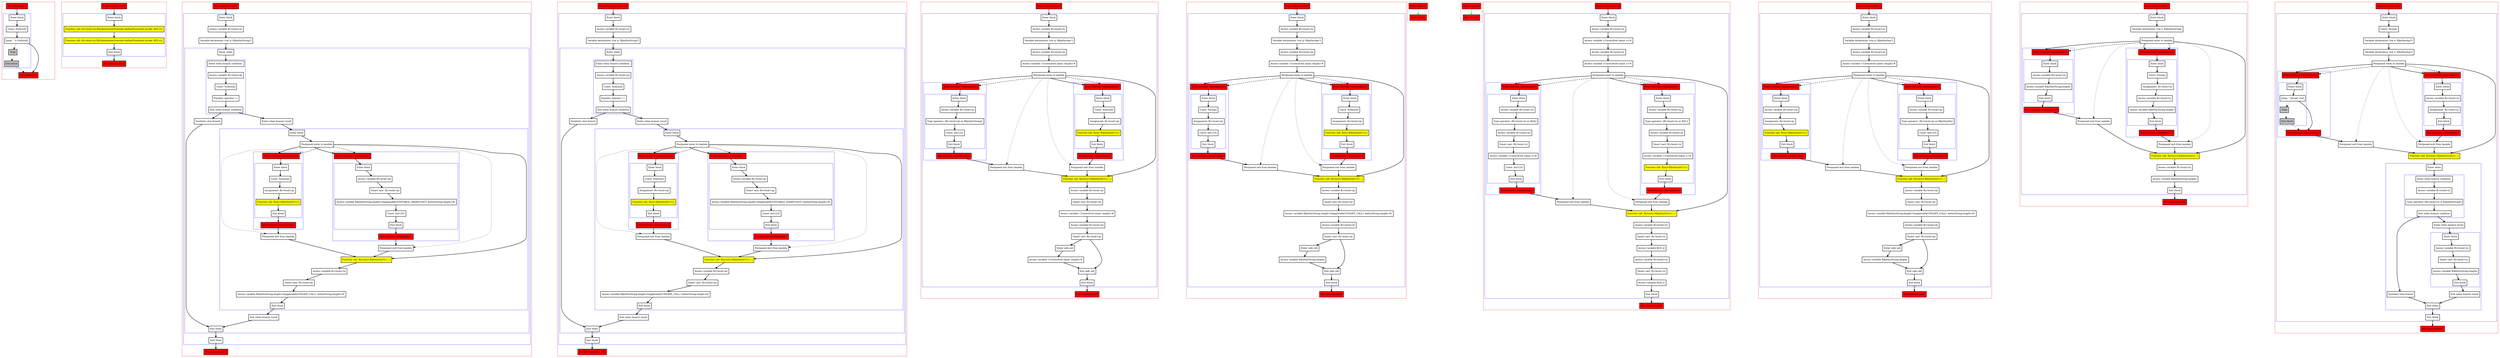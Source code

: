 digraph flowFromTwoInplaceLambdas_kt {
    graph [nodesep=3]
    node [shape=box penwidth=2]
    edge [penwidth=2]

    subgraph cluster_0 {
        color=red
        0 [label="Enter function n" style="filled" fillcolor=red];
        subgraph cluster_1 {
            color=blue
            1 [label="Enter block"];
            2 [label="Const: Null(null)"];
            3 [label="Jump: ^n Null(null)"];
            4 [label="Stub" style="filled" fillcolor=gray];
            5 [label="Exit block" style="filled" fillcolor=gray];
        }
        6 [label="Exit function n" style="filled" fillcolor=red];
    }
    0 -> {1};
    1 -> {2};
    2 -> {3};
    3 -> {6};
    3 -> {4} [style=dotted];
    4 -> {5} [style=dotted];
    5 -> {6} [style=dotted];

    subgraph cluster_2 {
        color=red
        7 [label="Enter function run2" style="filled" fillcolor=red];
        subgraph cluster_3 {
            color=blue
            8 [label="Enter block"];
            9 [label="Function call: R|<local>/x|.R|SubstitutionOverride<kotlin/Function0.invoke: R|T|>|()" style="filled" fillcolor=yellow];
            10 [label="Function call: R|<local>/y|.R|SubstitutionOverride<kotlin/Function0.invoke: R|T|>|()" style="filled" fillcolor=yellow];
            11 [label="Exit block"];
        }
        12 [label="Exit function run2" style="filled" fillcolor=red];
    }
    7 -> {8};
    8 -> {9};
    9 -> {10};
    10 -> {11};
    11 -> {12};

    subgraph cluster_4 {
        color=red
        13 [label="Enter function test1" style="filled" fillcolor=red];
        subgraph cluster_5 {
            color=blue
            14 [label="Enter block"];
            15 [label="Access variable R|<local>/x|"];
            16 [label="Variable declaration: lvar p: R|kotlin/String?|"];
            subgraph cluster_6 {
                color=blue
                17 [label="Enter when"];
                subgraph cluster_7 {
                    color=blue
                    18 [label="Enter when branch condition "];
                    19 [label="Access variable R|<local>/p|"];
                    20 [label="Const: Null(null)"];
                    21 [label="Equality operator !="];
                    22 [label="Exit when branch condition"];
                }
                23 [label="Synthetic else branch"];
                24 [label="Enter when branch result"];
                subgraph cluster_8 {
                    color=blue
                    25 [label="Enter block"];
                    26 [label="Postponed enter to lambda"];
                    subgraph cluster_9 {
                        color=blue
                        27 [label="Enter function <anonymous>" style="filled" fillcolor=red];
                        subgraph cluster_10 {
                            color=blue
                            28 [label="Enter block"];
                            29 [label="Access variable R|<local>/p|"];
                            30 [label="Smart cast: R|<local>/p|"];
                            31 [label="Access variable R|kotlin/String.length<Inapplicable(UNSTABLE_SMARTCAST): kotlin/String.length>#|"];
                            32 [label="Const: Int(123)"];
                            33 [label="Exit block"];
                        }
                        34 [label="Exit function <anonymous>" style="filled" fillcolor=red];
                    }
                    subgraph cluster_11 {
                        color=blue
                        35 [label="Enter function <anonymous>" style="filled" fillcolor=red];
                        subgraph cluster_12 {
                            color=blue
                            36 [label="Enter block"];
                            37 [label="Const: Null(null)"];
                            38 [label="Assignment: R|<local>/p|"];
                            39 [label="Function call: R|/n|<R|kotlin/Int?|>()" style="filled" fillcolor=yellow];
                            40 [label="Exit block"];
                        }
                        41 [label="Exit function <anonymous>" style="filled" fillcolor=red];
                    }
                    42 [label="Postponed exit from lambda"];
                    43 [label="Postponed exit from lambda"];
                    44 [label="Function call: R|/run2|<R|kotlin/Int?|>(...)" style="filled" fillcolor=yellow];
                    45 [label="Access variable R|<local>/p|"];
                    46 [label="Smart cast: R|<local>/p|"];
                    47 [label="Access variable R|kotlin/String.length<Inapplicable(UNSAFE_CALL): kotlin/String.length>#|"];
                    48 [label="Exit block"];
                }
                49 [label="Exit when branch result"];
                50 [label="Exit when"];
            }
            51 [label="Exit block"];
        }
        52 [label="Exit function test1" style="filled" fillcolor=red];
    }
    13 -> {14};
    14 -> {15};
    15 -> {16};
    16 -> {17};
    17 -> {18};
    18 -> {19};
    19 -> {20};
    20 -> {21};
    21 -> {22};
    22 -> {23 24};
    23 -> {50};
    24 -> {25};
    25 -> {26};
    26 -> {27 35 44};
    26 -> {42 43} [style=dotted];
    26 -> {27 35} [style=dashed];
    27 -> {28};
    28 -> {29};
    29 -> {30};
    30 -> {31};
    31 -> {32};
    32 -> {33};
    33 -> {34};
    34 -> {42};
    35 -> {36};
    36 -> {37};
    37 -> {38};
    38 -> {39};
    39 -> {40};
    40 -> {41};
    41 -> {43};
    42 -> {44};
    43 -> {44};
    44 -> {45};
    45 -> {46};
    46 -> {47};
    47 -> {48};
    48 -> {49};
    49 -> {50};
    50 -> {51};
    51 -> {52};

    subgraph cluster_13 {
        color=red
        53 [label="Enter function test1_tail" style="filled" fillcolor=red];
        subgraph cluster_14 {
            color=blue
            54 [label="Enter block"];
            55 [label="Access variable R|<local>/x|"];
            56 [label="Variable declaration: lvar p: R|kotlin/String?|"];
            subgraph cluster_15 {
                color=blue
                57 [label="Enter when"];
                subgraph cluster_16 {
                    color=blue
                    58 [label="Enter when branch condition "];
                    59 [label="Access variable R|<local>/p|"];
                    60 [label="Const: Null(null)"];
                    61 [label="Equality operator !="];
                    62 [label="Exit when branch condition"];
                }
                63 [label="Synthetic else branch"];
                64 [label="Enter when branch result"];
                subgraph cluster_17 {
                    color=blue
                    65 [label="Enter block"];
                    66 [label="Postponed enter to lambda"];
                    subgraph cluster_18 {
                        color=blue
                        67 [label="Enter function <anonymous>" style="filled" fillcolor=red];
                        subgraph cluster_19 {
                            color=blue
                            68 [label="Enter block"];
                            69 [label="Access variable R|<local>/p|"];
                            70 [label="Smart cast: R|<local>/p|"];
                            71 [label="Access variable R|kotlin/String.length<Inapplicable(UNSTABLE_SMARTCAST): kotlin/String.length>#|"];
                            72 [label="Const: Int(123)"];
                            73 [label="Exit block"];
                        }
                        74 [label="Exit function <anonymous>" style="filled" fillcolor=red];
                    }
                    subgraph cluster_20 {
                        color=blue
                        75 [label="Enter function <anonymous>" style="filled" fillcolor=red];
                        subgraph cluster_21 {
                            color=blue
                            76 [label="Enter block"];
                            77 [label="Const: Null(null)"];
                            78 [label="Assignment: R|<local>/p|"];
                            79 [label="Function call: R|/n|<R|kotlin/Int?|>()" style="filled" fillcolor=yellow];
                            80 [label="Exit block"];
                        }
                        81 [label="Exit function <anonymous>" style="filled" fillcolor=red];
                    }
                    82 [label="Postponed exit from lambda"];
                    83 [label="Postponed exit from lambda"];
                    84 [label="Function call: R|/run2|<R|kotlin/Int?|>(...)" style="filled" fillcolor=yellow];
                    85 [label="Access variable R|<local>/p|"];
                    86 [label="Smart cast: R|<local>/p|"];
                    87 [label="Access variable R|kotlin/String.length<Inapplicable(UNSAFE_CALL): kotlin/String.length>#|"];
                    88 [label="Exit block"];
                }
                89 [label="Exit when branch result"];
                90 [label="Exit when"];
            }
            91 [label="Exit block"];
        }
        92 [label="Exit function test1_tail" style="filled" fillcolor=red];
    }
    53 -> {54};
    54 -> {55};
    55 -> {56};
    56 -> {57};
    57 -> {58};
    58 -> {59};
    59 -> {60};
    60 -> {61};
    61 -> {62};
    62 -> {63 64};
    63 -> {90};
    64 -> {65};
    65 -> {66};
    66 -> {67 75 84};
    66 -> {82 83} [style=dotted];
    66 -> {67 75} [style=dashed];
    67 -> {68};
    68 -> {69};
    69 -> {70};
    70 -> {71};
    71 -> {72};
    72 -> {73};
    73 -> {74};
    74 -> {82};
    75 -> {76};
    76 -> {77};
    77 -> {78};
    78 -> {79};
    79 -> {80};
    80 -> {81};
    81 -> {83};
    82 -> {84};
    83 -> {84};
    84 -> {85};
    85 -> {86};
    86 -> {87};
    87 -> {88};
    88 -> {89};
    89 -> {90};
    90 -> {91};
    91 -> {92};

    subgraph cluster_22 {
        color=red
        93 [label="Enter function test2" style="filled" fillcolor=red];
        subgraph cluster_23 {
            color=blue
            94 [label="Enter block"];
            95 [label="Access variable R|<local>/x|"];
            96 [label="Variable declaration: lvar p: R|kotlin/Any?|"];
            97 [label="Access variable R|<local>/p|"];
            98 [label="Access variable <Unresolved name: length>#"];
            99 [label="Postponed enter to lambda"];
            subgraph cluster_24 {
                color=blue
                100 [label="Enter function <anonymous>" style="filled" fillcolor=red];
                subgraph cluster_25 {
                    color=blue
                    101 [label="Enter block"];
                    102 [label="Access variable R|<local>/p|"];
                    103 [label="Type operator: (R|<local>/p| as R|kotlin/String|)"];
                    104 [label="Const: Int(123)"];
                    105 [label="Exit block"];
                }
                106 [label="Exit function <anonymous>" style="filled" fillcolor=red];
            }
            subgraph cluster_26 {
                color=blue
                107 [label="Enter function <anonymous>" style="filled" fillcolor=red];
                subgraph cluster_27 {
                    color=blue
                    108 [label="Enter block"];
                    109 [label="Const: Null(null)"];
                    110 [label="Assignment: R|<local>/p|"];
                    111 [label="Function call: R|/n|<R|kotlin/Int?|>()" style="filled" fillcolor=yellow];
                    112 [label="Exit block"];
                }
                113 [label="Exit function <anonymous>" style="filled" fillcolor=red];
            }
            114 [label="Postponed exit from lambda"];
            115 [label="Postponed exit from lambda"];
            116 [label="Function call: R|/run2|<R|kotlin/Int?|>(...)" style="filled" fillcolor=yellow];
            117 [label="Access variable R|<local>/p|"];
            118 [label="Smart cast: R|<local>/p|"];
            119 [label="Access variable <Unresolved name: length>#"];
            120 [label="Access variable R|<local>/p|"];
            121 [label="Smart cast: R|<local>/p|"];
            122 [label="Enter safe call"];
            123 [label="Access variable <Unresolved name: length>#"];
            124 [label="Exit safe call"];
            125 [label="Exit block"];
        }
        126 [label="Exit function test2" style="filled" fillcolor=red];
    }
    93 -> {94};
    94 -> {95};
    95 -> {96};
    96 -> {97};
    97 -> {98};
    98 -> {99};
    99 -> {100 107 116};
    99 -> {114 115} [style=dotted];
    99 -> {100 107} [style=dashed];
    100 -> {101};
    101 -> {102};
    102 -> {103};
    103 -> {104};
    104 -> {105};
    105 -> {106};
    106 -> {114};
    107 -> {108};
    108 -> {109};
    109 -> {110};
    110 -> {111};
    111 -> {112};
    112 -> {113};
    113 -> {115};
    114 -> {116};
    115 -> {116};
    116 -> {117};
    117 -> {118};
    118 -> {119};
    119 -> {120};
    120 -> {121};
    121 -> {122 124};
    122 -> {123};
    123 -> {124};
    124 -> {125};
    125 -> {126};

    subgraph cluster_28 {
        color=red
        127 [label="Enter function test3" style="filled" fillcolor=red];
        subgraph cluster_29 {
            color=blue
            128 [label="Enter block"];
            129 [label="Access variable R|<local>/x|"];
            130 [label="Variable declaration: lvar p: R|kotlin/Any?|"];
            131 [label="Access variable R|<local>/p|"];
            132 [label="Access variable <Unresolved name: length>#"];
            133 [label="Postponed enter to lambda"];
            subgraph cluster_30 {
                color=blue
                134 [label="Enter function <anonymous>" style="filled" fillcolor=red];
                subgraph cluster_31 {
                    color=blue
                    135 [label="Enter block"];
                    136 [label="Const: String()"];
                    137 [label="Assignment: R|<local>/p|"];
                    138 [label="Const: Int(123)"];
                    139 [label="Exit block"];
                }
                140 [label="Exit function <anonymous>" style="filled" fillcolor=red];
            }
            subgraph cluster_32 {
                color=blue
                141 [label="Enter function <anonymous>" style="filled" fillcolor=red];
                subgraph cluster_33 {
                    color=blue
                    142 [label="Enter block"];
                    143 [label="Const: Null(null)"];
                    144 [label="Assignment: R|<local>/p|"];
                    145 [label="Function call: R|/n|<R|kotlin/Int?|>()" style="filled" fillcolor=yellow];
                    146 [label="Exit block"];
                }
                147 [label="Exit function <anonymous>" style="filled" fillcolor=red];
            }
            148 [label="Postponed exit from lambda"];
            149 [label="Postponed exit from lambda"];
            150 [label="Function call: R|/run2|<R|kotlin/Int?|>(...)" style="filled" fillcolor=yellow];
            151 [label="Access variable R|<local>/p|"];
            152 [label="Smart cast: R|<local>/p|"];
            153 [label="Access variable R|kotlin/String.length<Inapplicable(UNSAFE_CALL): kotlin/String.length>#|"];
            154 [label="Access variable R|<local>/p|"];
            155 [label="Smart cast: R|<local>/p|"];
            156 [label="Enter safe call"];
            157 [label="Access variable R|kotlin/String.length|"];
            158 [label="Exit safe call"];
            159 [label="Exit block"];
        }
        160 [label="Exit function test3" style="filled" fillcolor=red];
    }
    127 -> {128};
    128 -> {129};
    129 -> {130};
    130 -> {131};
    131 -> {132};
    132 -> {133};
    133 -> {134 141 150};
    133 -> {148 149} [style=dotted];
    133 -> {134 141} [style=dashed];
    134 -> {135};
    135 -> {136};
    136 -> {137};
    137 -> {138};
    138 -> {139};
    139 -> {140};
    140 -> {148};
    141 -> {142};
    142 -> {143};
    143 -> {144};
    144 -> {145};
    145 -> {146};
    146 -> {147};
    147 -> {149};
    148 -> {150};
    149 -> {150};
    150 -> {151};
    151 -> {152};
    152 -> {153};
    153 -> {154};
    154 -> {155};
    155 -> {156 158};
    156 -> {157};
    157 -> {158};
    158 -> {159};
    159 -> {160};

    subgraph cluster_34 {
        color=red
        161 [label="Enter class I1" style="filled" fillcolor=red];
        162 [label="Exit class I1" style="filled" fillcolor=red];
    }
    161 -> {162} [color=green];

    subgraph cluster_35 {
        color=red
        163 [label="Enter class I2" style="filled" fillcolor=red];
        164 [label="Exit class I2" style="filled" fillcolor=red];
    }
    163 -> {164} [color=green];

    subgraph cluster_36 {
        color=red
        165 [label="Enter function test4" style="filled" fillcolor=red];
        subgraph cluster_37 {
            color=blue
            166 [label="Enter block"];
            167 [label="Access variable R|<local>/x|"];
            168 [label="Access variable <Unresolved name: x>#"];
            169 [label="Access variable R|<local>/x|"];
            170 [label="Access variable <Unresolved name: y>#"];
            171 [label="Postponed enter to lambda"];
            subgraph cluster_38 {
                color=blue
                172 [label="Enter function <anonymous>" style="filled" fillcolor=red];
                subgraph cluster_39 {
                    color=blue
                    173 [label="Enter block"];
                    174 [label="Access variable R|<local>/x|"];
                    175 [label="Type operator: (R|<local>/x| as R|I2|)"];
                    176 [label="Access variable R|<local>/x|"];
                    177 [label="Smart cast: R|<local>/x|"];
                    178 [label="Access variable <Unresolved name: x>#"];
                    179 [label="Const: Int(123)"];
                    180 [label="Exit block"];
                }
                181 [label="Exit function <anonymous>" style="filled" fillcolor=red];
            }
            subgraph cluster_40 {
                color=blue
                182 [label="Enter function <anonymous>" style="filled" fillcolor=red];
                subgraph cluster_41 {
                    color=blue
                    183 [label="Enter block"];
                    184 [label="Access variable R|<local>/x|"];
                    185 [label="Type operator: (R|<local>/x| as R|I1|)"];
                    186 [label="Access variable R|<local>/x|"];
                    187 [label="Smart cast: R|<local>/x|"];
                    188 [label="Access variable <Unresolved name: y>#"];
                    189 [label="Function call: R|/n|<R|kotlin/Int?|>()" style="filled" fillcolor=yellow];
                    190 [label="Exit block"];
                }
                191 [label="Exit function <anonymous>" style="filled" fillcolor=red];
            }
            192 [label="Postponed exit from lambda"];
            193 [label="Postponed exit from lambda"];
            194 [label="Function call: R|/run2|<R|kotlin/Int?|>(...)" style="filled" fillcolor=yellow];
            195 [label="Access variable R|<local>/x|"];
            196 [label="Smart cast: R|<local>/x|"];
            197 [label="Access variable R|/I1.x|"];
            198 [label="Access variable R|<local>/x|"];
            199 [label="Smart cast: R|<local>/x|"];
            200 [label="Access variable R|/I2.y|"];
            201 [label="Exit block"];
        }
        202 [label="Exit function test4" style="filled" fillcolor=red];
    }
    165 -> {166};
    166 -> {167};
    167 -> {168};
    168 -> {169};
    169 -> {170};
    170 -> {171};
    171 -> {172 182 194};
    171 -> {192 193} [style=dotted];
    171 -> {172 182} [style=dashed];
    172 -> {173};
    173 -> {174};
    174 -> {175};
    175 -> {176};
    176 -> {177};
    177 -> {178};
    178 -> {179};
    179 -> {180};
    180 -> {181};
    181 -> {192};
    182 -> {183};
    183 -> {184};
    184 -> {185};
    185 -> {186};
    186 -> {187};
    187 -> {188};
    188 -> {189};
    189 -> {190};
    190 -> {191};
    191 -> {193};
    192 -> {194};
    193 -> {194};
    194 -> {195};
    195 -> {196};
    196 -> {197};
    197 -> {198};
    198 -> {199};
    199 -> {200};
    200 -> {201};
    201 -> {202};

    subgraph cluster_42 {
        color=red
        203 [label="Enter function test5" style="filled" fillcolor=red];
        subgraph cluster_43 {
            color=blue
            204 [label="Enter block"];
            205 [label="Access variable R|<local>/x|"];
            206 [label="Variable declaration: lvar p: R|kotlin/Any?|"];
            207 [label="Access variable R|<local>/p|"];
            208 [label="Access variable <Unresolved name: length>#"];
            209 [label="Postponed enter to lambda"];
            subgraph cluster_44 {
                color=blue
                210 [label="Enter function <anonymous>" style="filled" fillcolor=red];
                subgraph cluster_45 {
                    color=blue
                    211 [label="Enter block"];
                    212 [label="Access variable R|<local>/q|"];
                    213 [label="Assignment: R|<local>/p|"];
                    214 [label="Function call: R|/n|<R|kotlin/Int?|>()" style="filled" fillcolor=yellow];
                    215 [label="Exit block"];
                }
                216 [label="Exit function <anonymous>" style="filled" fillcolor=red];
            }
            subgraph cluster_46 {
                color=blue
                217 [label="Enter function <anonymous>" style="filled" fillcolor=red];
                subgraph cluster_47 {
                    color=blue
                    218 [label="Enter block"];
                    219 [label="Access variable R|<local>/p|"];
                    220 [label="Type operator: (R|<local>/p| as R|kotlin/Int|)"];
                    221 [label="Const: Int(123)"];
                    222 [label="Exit block"];
                }
                223 [label="Exit function <anonymous>" style="filled" fillcolor=red];
            }
            224 [label="Postponed exit from lambda"];
            225 [label="Postponed exit from lambda"];
            226 [label="Function call: R|/run2|<R|kotlin/Int?|>(...)" style="filled" fillcolor=yellow];
            227 [label="Access variable R|<local>/p|"];
            228 [label="Smart cast: R|<local>/p|"];
            229 [label="Access variable R|kotlin/String.length<Inapplicable(UNSAFE_CALL): kotlin/String.length>#|"];
            230 [label="Access variable R|<local>/p|"];
            231 [label="Smart cast: R|<local>/p|"];
            232 [label="Enter safe call"];
            233 [label="Access variable R|kotlin/String.length|"];
            234 [label="Exit safe call"];
            235 [label="Exit block"];
        }
        236 [label="Exit function test5" style="filled" fillcolor=red];
    }
    203 -> {204};
    204 -> {205};
    205 -> {206};
    206 -> {207};
    207 -> {208};
    208 -> {209};
    209 -> {210 217 226};
    209 -> {224 225} [style=dotted];
    209 -> {210 217} [style=dashed];
    210 -> {211};
    211 -> {212};
    212 -> {213};
    213 -> {214};
    214 -> {215};
    215 -> {216};
    216 -> {224};
    217 -> {218};
    218 -> {219};
    219 -> {220};
    220 -> {221};
    221 -> {222};
    222 -> {223};
    223 -> {225};
    224 -> {226};
    225 -> {226};
    226 -> {227};
    227 -> {228};
    228 -> {229};
    229 -> {230};
    230 -> {231};
    231 -> {232 234};
    232 -> {233};
    233 -> {234};
    234 -> {235};
    235 -> {236};

    subgraph cluster_48 {
        color=red
        237 [label="Enter function test6" style="filled" fillcolor=red];
        subgraph cluster_49 {
            color=blue
            238 [label="Enter block"];
            239 [label="Variable declaration: lval x: R|kotlin/String|"];
            240 [label="Postponed enter to lambda"];
            subgraph cluster_50 {
                color=blue
                241 [label="Enter function <anonymous>" style="filled" fillcolor=red];
                subgraph cluster_51 {
                    color=blue
                    242 [label="Enter block"];
                    243 [label="Access variable R|<local>/x|"];
                    244 [label="Access variable R|kotlin/String.length|"];
                    245 [label="Exit block"];
                }
                246 [label="Exit function <anonymous>" style="filled" fillcolor=red];
            }
            subgraph cluster_52 {
                color=blue
                247 [label="Enter function <anonymous>" style="filled" fillcolor=red];
                subgraph cluster_53 {
                    color=blue
                    248 [label="Enter block"];
                    249 [label="Const: String()"];
                    250 [label="Assignment: R|<local>/x|"];
                    251 [label="Access variable R|<local>/x|"];
                    252 [label="Access variable R|kotlin/String.length|"];
                    253 [label="Exit block"];
                }
                254 [label="Exit function <anonymous>" style="filled" fillcolor=red];
            }
            255 [label="Postponed exit from lambda"];
            256 [label="Postponed exit from lambda"];
            257 [label="Function call: R|/run2|<R|kotlin/Int|>(...)" style="filled" fillcolor=yellow];
            258 [label="Access variable R|<local>/x|"];
            259 [label="Access variable R|kotlin/String.length|"];
            260 [label="Exit block"];
        }
        261 [label="Exit function test6" style="filled" fillcolor=red];
    }
    237 -> {238};
    238 -> {239};
    239 -> {240};
    240 -> {241 247 257};
    240 -> {255 256} [style=dotted];
    240 -> {241 247} [style=dashed];
    241 -> {242};
    242 -> {243};
    243 -> {244};
    244 -> {245};
    245 -> {246};
    246 -> {255};
    247 -> {248};
    248 -> {249};
    249 -> {250};
    250 -> {251};
    251 -> {252};
    252 -> {253};
    253 -> {254};
    254 -> {256};
    255 -> {257};
    256 -> {257};
    257 -> {258};
    258 -> {259};
    259 -> {260};
    260 -> {261};

    subgraph cluster_54 {
        color=red
        262 [label="Enter function test7" style="filled" fillcolor=red];
        subgraph cluster_55 {
            color=blue
            263 [label="Enter block"];
            264 [label="Const: String()"];
            265 [label="Variable declaration: lval x: R|kotlin/Any?|"];
            266 [label="Variable declaration: lval y: R|kotlin/Any?|"];
            267 [label="Postponed enter to lambda"];
            subgraph cluster_56 {
                color=blue
                268 [label="Enter function <anonymous>" style="filled" fillcolor=red];
                subgraph cluster_57 {
                    color=blue
                    269 [label="Enter block"];
                    270 [label="Jump: ^@run2 Unit"];
                    271 [label="Stub" style="filled" fillcolor=gray];
                    272 [label="Exit block" style="filled" fillcolor=gray];
                }
                273 [label="Exit function <anonymous>" style="filled" fillcolor=red];
            }
            subgraph cluster_58 {
                color=blue
                274 [label="Enter function <anonymous>" style="filled" fillcolor=red];
                subgraph cluster_59 {
                    color=blue
                    275 [label="Enter block"];
                    276 [label="Access variable R|<local>/x|"];
                    277 [label="Assignment: R|<local>/y|"];
                    278 [label="Exit block"];
                }
                279 [label="Exit function <anonymous>" style="filled" fillcolor=red];
            }
            280 [label="Postponed exit from lambda"];
            281 [label="Postponed exit from lambda"];
            282 [label="Function call: R|/run2|<R|kotlin/Unit|>(...)" style="filled" fillcolor=yellow];
            subgraph cluster_60 {
                color=blue
                283 [label="Enter when"];
                subgraph cluster_61 {
                    color=blue
                    284 [label="Enter when branch condition "];
                    285 [label="Access variable R|<local>/y|"];
                    286 [label="Type operator: (R|<local>/y| is R|kotlin/String|)"];
                    287 [label="Exit when branch condition"];
                }
                288 [label="Synthetic else branch"];
                289 [label="Enter when branch result"];
                subgraph cluster_62 {
                    color=blue
                    290 [label="Enter block"];
                    291 [label="Access variable R|<local>/x|"];
                    292 [label="Smart cast: R|<local>/x|"];
                    293 [label="Access variable R|kotlin/String.length|"];
                    294 [label="Exit block"];
                }
                295 [label="Exit when branch result"];
                296 [label="Exit when"];
            }
            297 [label="Exit block"];
        }
        298 [label="Exit function test7" style="filled" fillcolor=red];
    }
    262 -> {263};
    263 -> {264};
    264 -> {265};
    265 -> {266};
    266 -> {267};
    267 -> {268 274 282};
    267 -> {280 281} [style=dotted];
    267 -> {268 274} [style=dashed];
    268 -> {269};
    269 -> {270};
    270 -> {273};
    270 -> {271} [style=dotted];
    271 -> {272} [style=dotted];
    272 -> {273} [style=dotted];
    273 -> {280};
    274 -> {275};
    275 -> {276};
    276 -> {277};
    277 -> {278};
    278 -> {279};
    279 -> {281};
    280 -> {282};
    281 -> {282};
    282 -> {283};
    283 -> {284};
    284 -> {285};
    285 -> {286};
    286 -> {287};
    287 -> {288 289};
    288 -> {296};
    289 -> {290};
    290 -> {291};
    291 -> {292};
    292 -> {293};
    293 -> {294};
    294 -> {295};
    295 -> {296};
    296 -> {297};
    297 -> {298};

}

